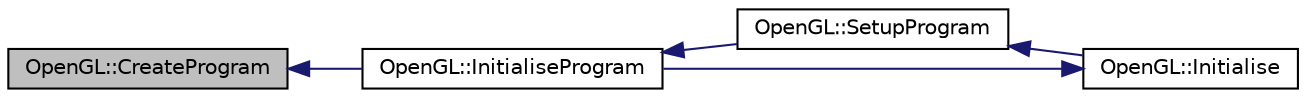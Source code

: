 digraph "OpenGL::CreateProgram"
{
  edge [fontname="Helvetica",fontsize="10",labelfontname="Helvetica",labelfontsize="10"];
  node [fontname="Helvetica",fontsize="10",shape=record];
  rankdir="LR";
  Node1 [label="OpenGL::CreateProgram",height=0.2,width=0.4,color="black", fillcolor="grey75", style="filled" fontcolor="black"];
  Node1 -> Node2 [dir="back",color="midnightblue",fontsize="10",style="solid",fontname="Helvetica"];
  Node2 [label="OpenGL::InitialiseProgram",height=0.2,width=0.4,color="black", fillcolor="white", style="filled",URL="$class_open_g_l.html#a78e3b0e9cd0334e40a333345f9df3e07",tooltip="Initialises the program. "];
  Node2 -> Node3 [dir="back",color="midnightblue",fontsize="10",style="solid",fontname="Helvetica"];
  Node3 [label="OpenGL::SetupProgram",height=0.2,width=0.4,color="black", fillcolor="white", style="filled",URL="$class_open_g_l.html#a9bef8c9ca4bc11bdc78c258a321a8d0d",tooltip="Sets up the program. "];
  Node3 -> Node4 [dir="back",color="midnightblue",fontsize="10",style="solid",fontname="Helvetica"];
  Node4 [label="OpenGL::Initialise",height=0.2,width=0.4,color="black", fillcolor="white", style="filled",URL="$class_open_g_l.html#a1f01b0a2b22bfaae0648edabfdcf26ee",tooltip="Initialises this object. "];
  Node4 -> Node2 [dir="back",color="midnightblue",fontsize="10",style="solid",fontname="Helvetica"];
}
